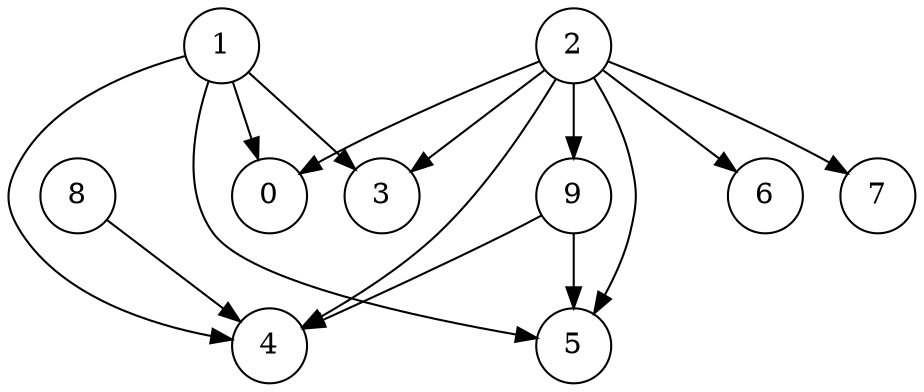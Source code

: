 digraph G {
splines=true;
0 [shape=circle, label=0]
1 [shape=circle, label=1]
2 [shape=circle, label=2]
3 [shape=circle, label=3]
4 [shape=circle, label=4]
5 [shape=circle, label=5]
6 [shape=circle, label=6]
7 [shape=circle, label=7]
8 [shape=circle, label=8]
9 [shape=circle, label=9]
1->0;
1->3;
1->4;
1->5;
2->9;
2->0;
2->3;
2->6;
2->7;
2->4;
2->5;
8->4;
9->4;
9->5;
}
